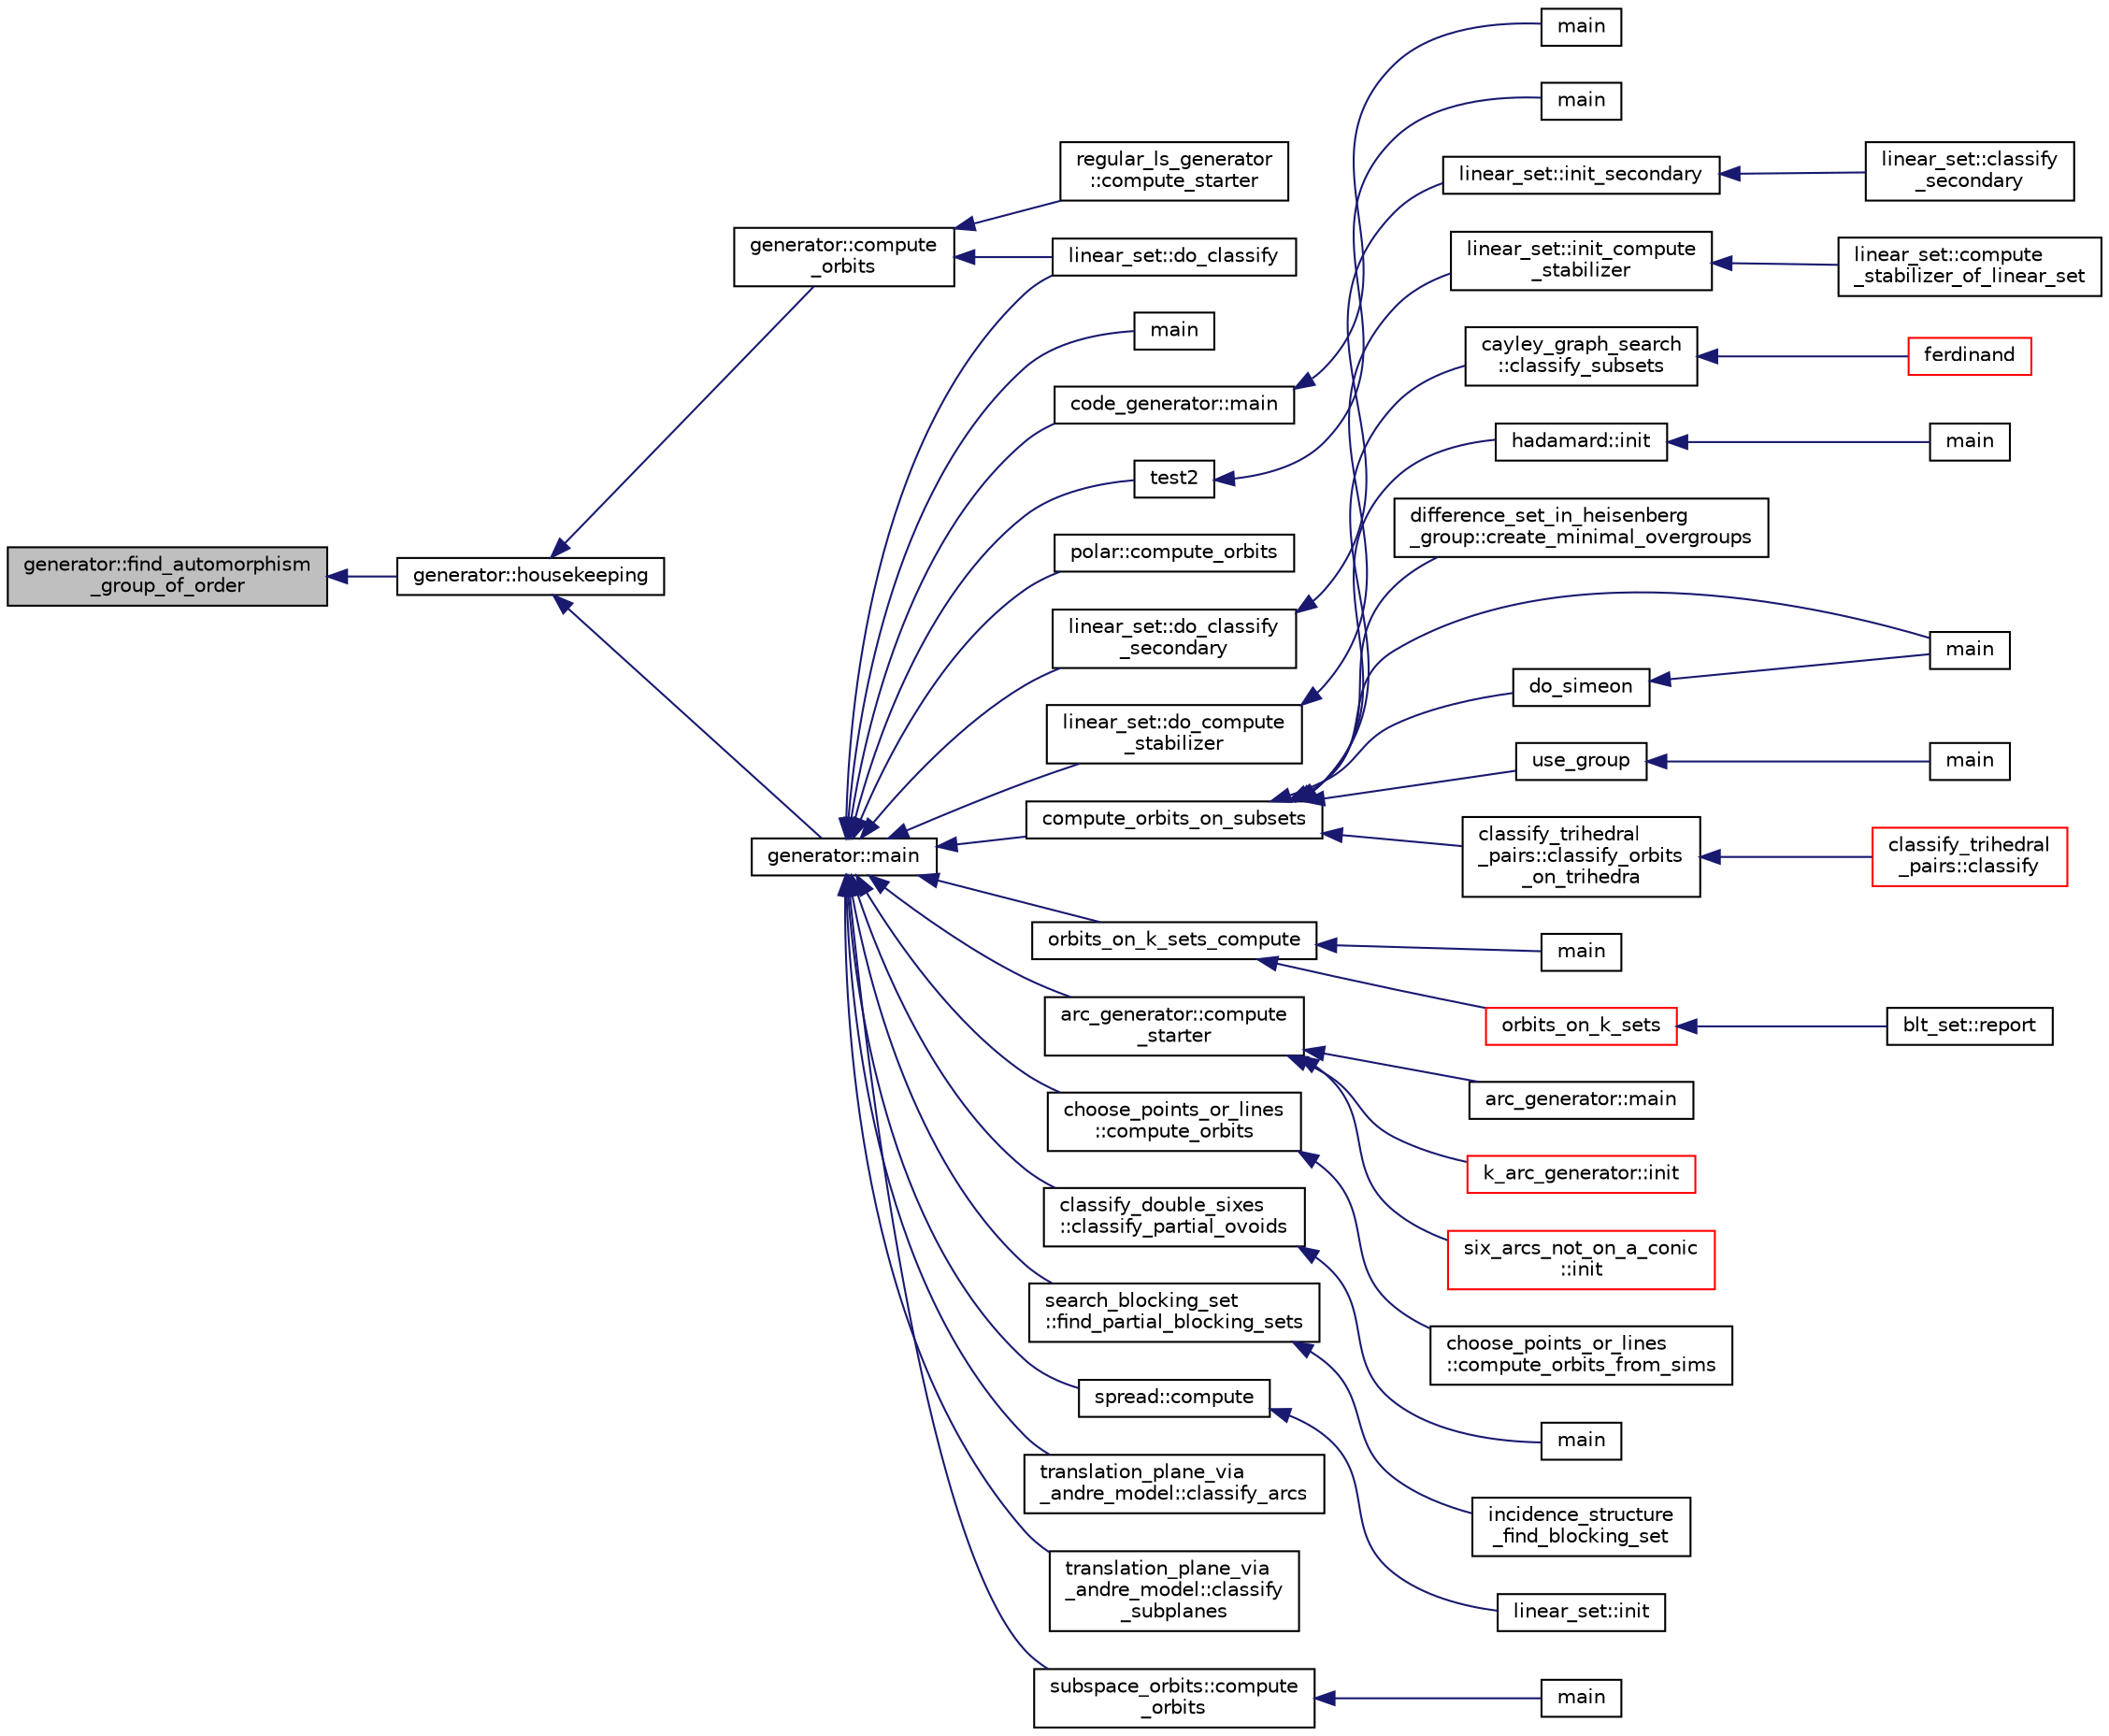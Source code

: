 digraph "generator::find_automorphism_group_of_order"
{
  edge [fontname="Helvetica",fontsize="10",labelfontname="Helvetica",labelfontsize="10"];
  node [fontname="Helvetica",fontsize="10",shape=record];
  rankdir="LR";
  Node7760 [label="generator::find_automorphism\l_group_of_order",height=0.2,width=0.4,color="black", fillcolor="grey75", style="filled", fontcolor="black"];
  Node7760 -> Node7761 [dir="back",color="midnightblue",fontsize="10",style="solid",fontname="Helvetica"];
  Node7761 [label="generator::housekeeping",height=0.2,width=0.4,color="black", fillcolor="white", style="filled",URL="$d7/d73/classgenerator.html#aaf2bd92e8f74eb9fbc3244a6dde6f78c"];
  Node7761 -> Node7762 [dir="back",color="midnightblue",fontsize="10",style="solid",fontname="Helvetica"];
  Node7762 [label="generator::compute\l_orbits",height=0.2,width=0.4,color="black", fillcolor="white", style="filled",URL="$d7/d73/classgenerator.html#a23989bc20ecaaed39c4119c758367f40"];
  Node7762 -> Node7763 [dir="back",color="midnightblue",fontsize="10",style="solid",fontname="Helvetica"];
  Node7763 [label="regular_ls_generator\l::compute_starter",height=0.2,width=0.4,color="black", fillcolor="white", style="filled",URL="$d2/dd8/classregular__ls__generator.html#aa38907741058694a73194b02ceb4a53d"];
  Node7762 -> Node7764 [dir="back",color="midnightblue",fontsize="10",style="solid",fontname="Helvetica"];
  Node7764 [label="linear_set::do_classify",height=0.2,width=0.4,color="black", fillcolor="white", style="filled",URL="$dd/d86/classlinear__set.html#a3eb2dbce7fa8b71901dfc12f288ddd0c"];
  Node7761 -> Node7765 [dir="back",color="midnightblue",fontsize="10",style="solid",fontname="Helvetica"];
  Node7765 [label="generator::main",height=0.2,width=0.4,color="black", fillcolor="white", style="filled",URL="$d7/d73/classgenerator.html#a01abff8e9f231bf0d82e2e8e0061f242"];
  Node7765 -> Node7766 [dir="back",color="midnightblue",fontsize="10",style="solid",fontname="Helvetica"];
  Node7766 [label="main",height=0.2,width=0.4,color="black", fillcolor="white", style="filled",URL="$d2/d11/codes_8h.html#a217dbf8b442f20279ea00b898af96f52"];
  Node7765 -> Node7767 [dir="back",color="midnightblue",fontsize="10",style="solid",fontname="Helvetica"];
  Node7767 [label="code_generator::main",height=0.2,width=0.4,color="black", fillcolor="white", style="filled",URL="$db/d37/classcode__generator.html#ab3cf3a306e4032c2b471ac95321c599f"];
  Node7767 -> Node7768 [dir="back",color="midnightblue",fontsize="10",style="solid",fontname="Helvetica"];
  Node7768 [label="main",height=0.2,width=0.4,color="black", fillcolor="white", style="filled",URL="$d4/d4f/codes_8_c.html#a217dbf8b442f20279ea00b898af96f52"];
  Node7765 -> Node7769 [dir="back",color="midnightblue",fontsize="10",style="solid",fontname="Helvetica"];
  Node7769 [label="test2",height=0.2,width=0.4,color="black", fillcolor="white", style="filled",URL="$d9/db0/factor__space_8_c.html#a39d73a812e5fd8f1bc111e948368cb10"];
  Node7769 -> Node7770 [dir="back",color="midnightblue",fontsize="10",style="solid",fontname="Helvetica"];
  Node7770 [label="main",height=0.2,width=0.4,color="black", fillcolor="white", style="filled",URL="$d9/db0/factor__space_8_c.html#a3c04138a5bfe5d72780bb7e82a18e627"];
  Node7765 -> Node7771 [dir="back",color="midnightblue",fontsize="10",style="solid",fontname="Helvetica"];
  Node7771 [label="polar::compute_orbits",height=0.2,width=0.4,color="black", fillcolor="white", style="filled",URL="$da/d1c/classpolar.html#ac4c3c4f95d14c74ff4a3ec3f3479a1da"];
  Node7765 -> Node7764 [dir="back",color="midnightblue",fontsize="10",style="solid",fontname="Helvetica"];
  Node7765 -> Node7772 [dir="back",color="midnightblue",fontsize="10",style="solid",fontname="Helvetica"];
  Node7772 [label="linear_set::do_classify\l_secondary",height=0.2,width=0.4,color="black", fillcolor="white", style="filled",URL="$dd/d86/classlinear__set.html#a47eb7f9995f3343abd3bdfbf9a9a9162"];
  Node7772 -> Node7773 [dir="back",color="midnightblue",fontsize="10",style="solid",fontname="Helvetica"];
  Node7773 [label="linear_set::init_secondary",height=0.2,width=0.4,color="black", fillcolor="white", style="filled",URL="$dd/d86/classlinear__set.html#a7bf8cd7805559b5762921687a7c1ed97"];
  Node7773 -> Node7774 [dir="back",color="midnightblue",fontsize="10",style="solid",fontname="Helvetica"];
  Node7774 [label="linear_set::classify\l_secondary",height=0.2,width=0.4,color="black", fillcolor="white", style="filled",URL="$dd/d86/classlinear__set.html#a5d7659de855e20e2fa8e41e7aedcb1fc"];
  Node7765 -> Node7775 [dir="back",color="midnightblue",fontsize="10",style="solid",fontname="Helvetica"];
  Node7775 [label="linear_set::do_compute\l_stabilizer",height=0.2,width=0.4,color="black", fillcolor="white", style="filled",URL="$dd/d86/classlinear__set.html#ae8f58ded28fb5370f4459cca42b7463b"];
  Node7775 -> Node7776 [dir="back",color="midnightblue",fontsize="10",style="solid",fontname="Helvetica"];
  Node7776 [label="linear_set::init_compute\l_stabilizer",height=0.2,width=0.4,color="black", fillcolor="white", style="filled",URL="$dd/d86/classlinear__set.html#a0cc3eaec1896fdc977b62e94623b055b"];
  Node7776 -> Node7777 [dir="back",color="midnightblue",fontsize="10",style="solid",fontname="Helvetica"];
  Node7777 [label="linear_set::compute\l_stabilizer_of_linear_set",height=0.2,width=0.4,color="black", fillcolor="white", style="filled",URL="$dd/d86/classlinear__set.html#a098a133edfbaae0fd347a69c50bdbee2"];
  Node7765 -> Node7778 [dir="back",color="midnightblue",fontsize="10",style="solid",fontname="Helvetica"];
  Node7778 [label="compute_orbits_on_subsets",height=0.2,width=0.4,color="black", fillcolor="white", style="filled",URL="$d3/d35/snakes__and__ladders__global_8_c.html#af33697aede0480110b1227f727252637"];
  Node7778 -> Node7779 [dir="back",color="midnightblue",fontsize="10",style="solid",fontname="Helvetica"];
  Node7779 [label="cayley_graph_search\l::classify_subsets",height=0.2,width=0.4,color="black", fillcolor="white", style="filled",URL="$de/dae/classcayley__graph__search.html#a4cf8a90752e018a281481ac80ad52c4b"];
  Node7779 -> Node7780 [dir="back",color="midnightblue",fontsize="10",style="solid",fontname="Helvetica"];
  Node7780 [label="ferdinand",height=0.2,width=0.4,color="red", fillcolor="white", style="filled",URL="$da/df3/ferdinand_8_c.html#a322b57727d23cf5a0932f11c30ea18d9"];
  Node7778 -> Node7782 [dir="back",color="midnightblue",fontsize="10",style="solid",fontname="Helvetica"];
  Node7782 [label="hadamard::init",height=0.2,width=0.4,color="black", fillcolor="white", style="filled",URL="$d7/dbb/classhadamard.html#a16af359850b8bdd0d2a73e260d496c33"];
  Node7782 -> Node7783 [dir="back",color="midnightblue",fontsize="10",style="solid",fontname="Helvetica"];
  Node7783 [label="main",height=0.2,width=0.4,color="black", fillcolor="white", style="filled",URL="$dd/d1d/hadamard_8_c.html#a3c04138a5bfe5d72780bb7e82a18e627"];
  Node7778 -> Node7784 [dir="back",color="midnightblue",fontsize="10",style="solid",fontname="Helvetica"];
  Node7784 [label="difference_set_in_heisenberg\l_group::create_minimal_overgroups",height=0.2,width=0.4,color="black", fillcolor="white", style="filled",URL="$de/d8a/classdifference__set__in__heisenberg__group.html#a9bde5ad5da3ebaebf98fbfd3e8110b79"];
  Node7778 -> Node7785 [dir="back",color="midnightblue",fontsize="10",style="solid",fontname="Helvetica"];
  Node7785 [label="main",height=0.2,width=0.4,color="black", fillcolor="white", style="filled",URL="$d5/d13/simeon_8_c.html#ae66f6b31b5ad750f1fe042a706a4e3d4"];
  Node7778 -> Node7786 [dir="back",color="midnightblue",fontsize="10",style="solid",fontname="Helvetica"];
  Node7786 [label="do_simeon",height=0.2,width=0.4,color="black", fillcolor="white", style="filled",URL="$d5/d13/simeon_8_c.html#a36cf3f9cb484fa44da7a7dfcbe9385d0"];
  Node7786 -> Node7785 [dir="back",color="midnightblue",fontsize="10",style="solid",fontname="Helvetica"];
  Node7778 -> Node7787 [dir="back",color="midnightblue",fontsize="10",style="solid",fontname="Helvetica"];
  Node7787 [label="use_group",height=0.2,width=0.4,color="black", fillcolor="white", style="filled",URL="$d9/d9f/all__cliques_8_c.html#aba62531e97173264c39afe2c7857af31"];
  Node7787 -> Node7788 [dir="back",color="midnightblue",fontsize="10",style="solid",fontname="Helvetica"];
  Node7788 [label="main",height=0.2,width=0.4,color="black", fillcolor="white", style="filled",URL="$d9/d9f/all__cliques_8_c.html#a3c04138a5bfe5d72780bb7e82a18e627"];
  Node7778 -> Node7789 [dir="back",color="midnightblue",fontsize="10",style="solid",fontname="Helvetica"];
  Node7789 [label="classify_trihedral\l_pairs::classify_orbits\l_on_trihedra",height=0.2,width=0.4,color="black", fillcolor="white", style="filled",URL="$d1/d21/classclassify__trihedral__pairs.html#a99625621bfba4bb65b3d60304b306539"];
  Node7789 -> Node7790 [dir="back",color="midnightblue",fontsize="10",style="solid",fontname="Helvetica"];
  Node7790 [label="classify_trihedral\l_pairs::classify",height=0.2,width=0.4,color="red", fillcolor="white", style="filled",URL="$d1/d21/classclassify__trihedral__pairs.html#a134e4c3042163c24bf57050f26e364e1"];
  Node7765 -> Node7796 [dir="back",color="midnightblue",fontsize="10",style="solid",fontname="Helvetica"];
  Node7796 [label="orbits_on_k_sets_compute",height=0.2,width=0.4,color="black", fillcolor="white", style="filled",URL="$d3/d35/snakes__and__ladders__global_8_c.html#a96743526b15703539d544499276aaa71"];
  Node7796 -> Node7797 [dir="back",color="midnightblue",fontsize="10",style="solid",fontname="Helvetica"];
  Node7797 [label="main",height=0.2,width=0.4,color="black", fillcolor="white", style="filled",URL="$d9/d5f/example__fano__plane_8_c.html#ae66f6b31b5ad750f1fe042a706a4e3d4"];
  Node7796 -> Node7798 [dir="back",color="midnightblue",fontsize="10",style="solid",fontname="Helvetica"];
  Node7798 [label="orbits_on_k_sets",height=0.2,width=0.4,color="red", fillcolor="white", style="filled",URL="$d3/d35/snakes__and__ladders__global_8_c.html#afe3d79116aa8b4d1a93d444a3a979b6e"];
  Node7798 -> Node7799 [dir="back",color="midnightblue",fontsize="10",style="solid",fontname="Helvetica"];
  Node7799 [label="blt_set::report",height=0.2,width=0.4,color="black", fillcolor="white", style="filled",URL="$d1/d3d/classblt__set.html#a6b19f88bd2b92ebfba7e7c362eb9065c"];
  Node7765 -> Node7807 [dir="back",color="midnightblue",fontsize="10",style="solid",fontname="Helvetica"];
  Node7807 [label="arc_generator::compute\l_starter",height=0.2,width=0.4,color="black", fillcolor="white", style="filled",URL="$d4/d21/classarc__generator.html#aad1dcec3a1c302e743d574bd1ac857d9"];
  Node7807 -> Node7806 [dir="back",color="midnightblue",fontsize="10",style="solid",fontname="Helvetica"];
  Node7806 [label="arc_generator::main",height=0.2,width=0.4,color="black", fillcolor="white", style="filled",URL="$d4/d21/classarc__generator.html#ad80140b51b165dad1fe6ab232be7829a"];
  Node7807 -> Node7808 [dir="back",color="midnightblue",fontsize="10",style="solid",fontname="Helvetica"];
  Node7808 [label="k_arc_generator::init",height=0.2,width=0.4,color="red", fillcolor="white", style="filled",URL="$d6/dd8/classk__arc__generator.html#a6036d9f52ede9f8ca681505626b5361d"];
  Node7807 -> Node7810 [dir="back",color="midnightblue",fontsize="10",style="solid",fontname="Helvetica"];
  Node7810 [label="six_arcs_not_on_a_conic\l::init",height=0.2,width=0.4,color="red", fillcolor="white", style="filled",URL="$d8/de6/classsix__arcs__not__on__a__conic.html#a7a4d5cf8a098488729934cfa8a70944a"];
  Node7765 -> Node7812 [dir="back",color="midnightblue",fontsize="10",style="solid",fontname="Helvetica"];
  Node7812 [label="choose_points_or_lines\l::compute_orbits",height=0.2,width=0.4,color="black", fillcolor="white", style="filled",URL="$d6/d75/classchoose__points__or__lines.html#adc353e2d41dc8a39563322c8cdd85f61"];
  Node7812 -> Node7813 [dir="back",color="midnightblue",fontsize="10",style="solid",fontname="Helvetica"];
  Node7813 [label="choose_points_or_lines\l::compute_orbits_from_sims",height=0.2,width=0.4,color="black", fillcolor="white", style="filled",URL="$d6/d75/classchoose__points__or__lines.html#a4fcac2dadf459d7c75187a00a4bd64aa"];
  Node7765 -> Node7814 [dir="back",color="midnightblue",fontsize="10",style="solid",fontname="Helvetica"];
  Node7814 [label="classify_double_sixes\l::classify_partial_ovoids",height=0.2,width=0.4,color="black", fillcolor="white", style="filled",URL="$dd/d23/classclassify__double__sixes.html#a2253fca143a0e8a3e39655eb05668ae9"];
  Node7814 -> Node7815 [dir="back",color="midnightblue",fontsize="10",style="solid",fontname="Helvetica"];
  Node7815 [label="main",height=0.2,width=0.4,color="black", fillcolor="white", style="filled",URL="$df/df8/surface__classify_8_c.html#a217dbf8b442f20279ea00b898af96f52"];
  Node7765 -> Node7816 [dir="back",color="midnightblue",fontsize="10",style="solid",fontname="Helvetica"];
  Node7816 [label="search_blocking_set\l::find_partial_blocking_sets",height=0.2,width=0.4,color="black", fillcolor="white", style="filled",URL="$dc/d36/classsearch__blocking__set.html#ad3fdb3d356db75a02c406bc9d4e9e9b6"];
  Node7816 -> Node7817 [dir="back",color="midnightblue",fontsize="10",style="solid",fontname="Helvetica"];
  Node7817 [label="incidence_structure\l_find_blocking_set",height=0.2,width=0.4,color="black", fillcolor="white", style="filled",URL="$df/d74/tl__geometry_8h.html#a8e3d42d0018f8a804b9686b1c4951186"];
  Node7765 -> Node7818 [dir="back",color="midnightblue",fontsize="10",style="solid",fontname="Helvetica"];
  Node7818 [label="spread::compute",height=0.2,width=0.4,color="black", fillcolor="white", style="filled",URL="$da/dc1/classspread.html#a9674466d3e03b8dad79882299c638a21"];
  Node7818 -> Node7819 [dir="back",color="midnightblue",fontsize="10",style="solid",fontname="Helvetica"];
  Node7819 [label="linear_set::init",height=0.2,width=0.4,color="black", fillcolor="white", style="filled",URL="$dd/d86/classlinear__set.html#a7ab24e84423749047d5465cb15505475"];
  Node7765 -> Node7820 [dir="back",color="midnightblue",fontsize="10",style="solid",fontname="Helvetica"];
  Node7820 [label="translation_plane_via\l_andre_model::classify_arcs",height=0.2,width=0.4,color="black", fillcolor="white", style="filled",URL="$d1/dcc/classtranslation__plane__via__andre__model.html#ac8f002e812a8b152d41e806688601c5e"];
  Node7765 -> Node7821 [dir="back",color="midnightblue",fontsize="10",style="solid",fontname="Helvetica"];
  Node7821 [label="translation_plane_via\l_andre_model::classify\l_subplanes",height=0.2,width=0.4,color="black", fillcolor="white", style="filled",URL="$d1/dcc/classtranslation__plane__via__andre__model.html#a794fefa95f0a7f7b887133375988ee55"];
  Node7765 -> Node7822 [dir="back",color="midnightblue",fontsize="10",style="solid",fontname="Helvetica"];
  Node7822 [label="subspace_orbits::compute\l_orbits",height=0.2,width=0.4,color="black", fillcolor="white", style="filled",URL="$d2/d9f/classsubspace__orbits.html#a2778f8d49cde1675de1ef6acfe180b63"];
  Node7822 -> Node7823 [dir="back",color="midnightblue",fontsize="10",style="solid",fontname="Helvetica"];
  Node7823 [label="main",height=0.2,width=0.4,color="black", fillcolor="white", style="filled",URL="$da/dd5/subspace__orbits__main_8_c.html#a217dbf8b442f20279ea00b898af96f52"];
}
